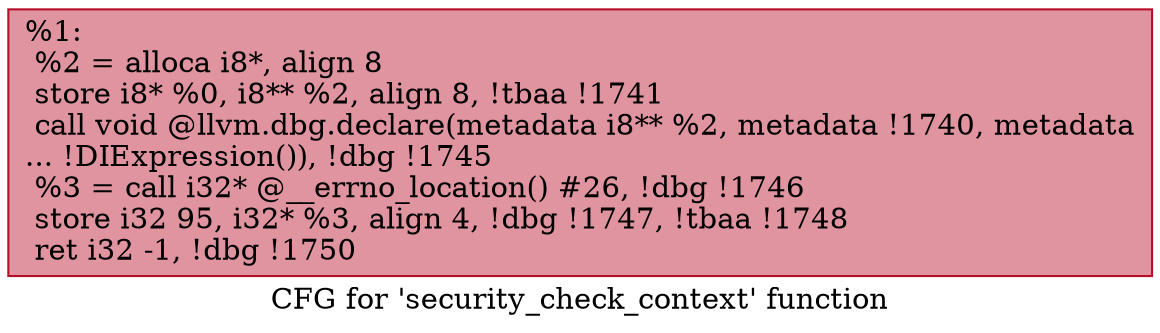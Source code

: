 digraph "CFG for 'security_check_context' function" {
	label="CFG for 'security_check_context' function";

	Node0x1b57990 [shape=record,color="#b70d28ff", style=filled, fillcolor="#b70d2870",label="{%1:\l  %2 = alloca i8*, align 8\l  store i8* %0, i8** %2, align 8, !tbaa !1741\l  call void @llvm.dbg.declare(metadata i8** %2, metadata !1740, metadata\l... !DIExpression()), !dbg !1745\l  %3 = call i32* @__errno_location() #26, !dbg !1746\l  store i32 95, i32* %3, align 4, !dbg !1747, !tbaa !1748\l  ret i32 -1, !dbg !1750\l}"];
}
